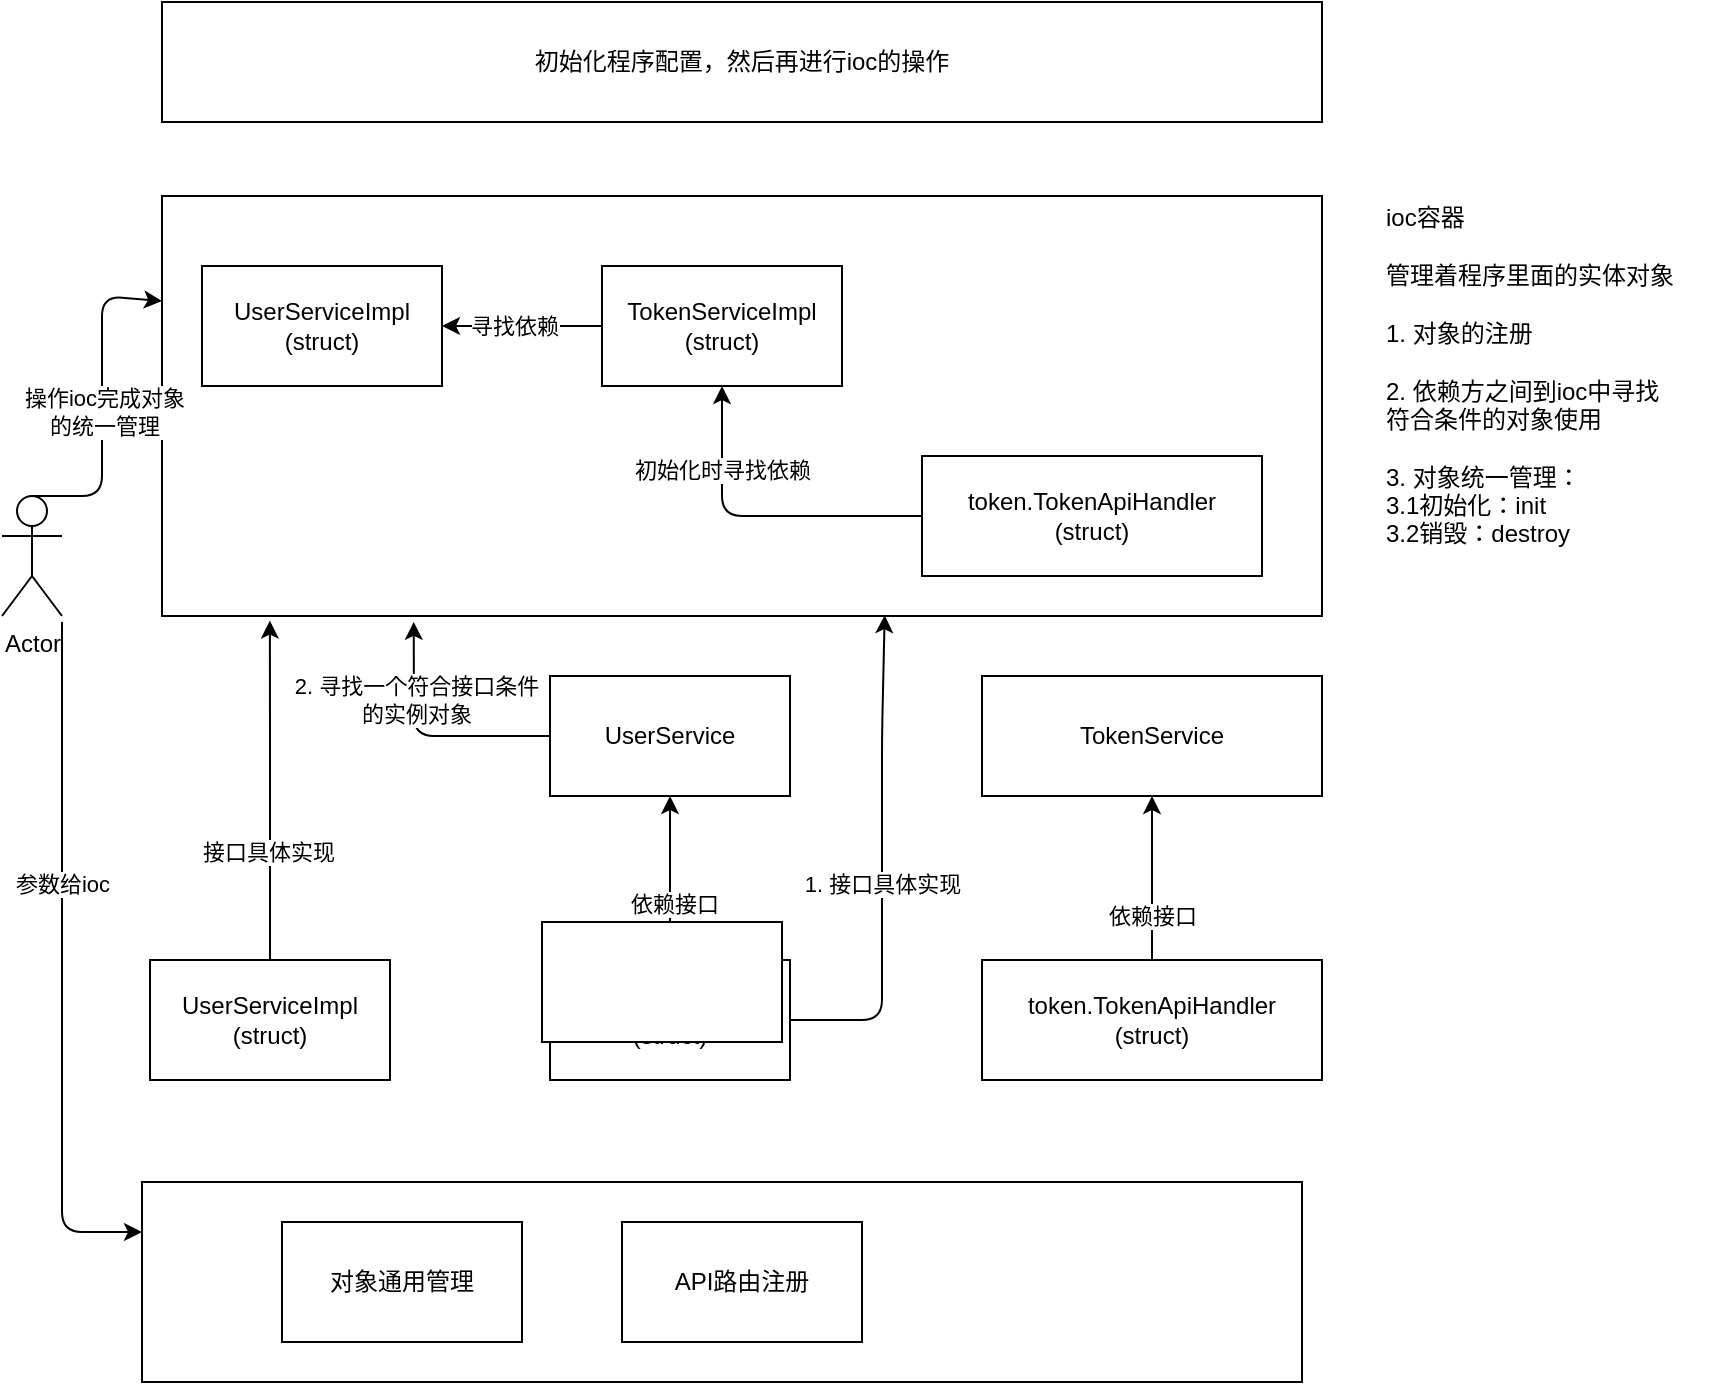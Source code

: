 <mxfile>
    <diagram id="UriLThxnHLhmcV7P4icS" name="Page-1">
        <mxGraphModel dx="523" dy="434" grid="1" gridSize="10" guides="1" tooltips="1" connect="1" arrows="1" fold="1" page="1" pageScale="1" pageWidth="1169" pageHeight="827" math="0" shadow="0">
            <root>
                <mxCell id="0"/>
                <mxCell id="1" parent="0"/>
                <mxCell id="3" value="token.TokenApiHandler&lt;br&gt;(struct)" style="rounded=0;whiteSpace=wrap;html=1;" parent="1" vertex="1">
                    <mxGeometry x="520" y="599" width="170" height="60" as="geometry"/>
                </mxCell>
                <mxCell id="4" value="TokenServiceImpl&lt;br&gt;(struct)" style="rounded=0;whiteSpace=wrap;html=1;" parent="1" vertex="1">
                    <mxGeometry x="304" y="599" width="120" height="60" as="geometry"/>
                </mxCell>
                <mxCell id="5" value="UserServiceImpl&lt;br&gt;(struct)" style="rounded=0;whiteSpace=wrap;html=1;" parent="1" vertex="1">
                    <mxGeometry x="104" y="599" width="120" height="60" as="geometry"/>
                </mxCell>
                <mxCell id="8" value="UserService" style="rounded=0;whiteSpace=wrap;html=1;" parent="1" vertex="1">
                    <mxGeometry x="304" y="457" width="120" height="60" as="geometry"/>
                </mxCell>
                <mxCell id="9" value="TokenService" style="rounded=0;whiteSpace=wrap;html=1;" parent="1" vertex="1">
                    <mxGeometry x="520" y="457" width="170" height="60" as="geometry"/>
                </mxCell>
                <mxCell id="10" value="" style="endArrow=classic;html=1;entryX=0.093;entryY=1.011;entryDx=0;entryDy=0;exitX=0.5;exitY=0;exitDx=0;exitDy=0;entryPerimeter=0;" parent="1" source="5" target="18" edge="1">
                    <mxGeometry width="50" height="50" relative="1" as="geometry">
                        <mxPoint x="310" y="527" as="sourcePoint"/>
                        <mxPoint x="360" y="477" as="targetPoint"/>
                        <Array as="points">
                            <mxPoint x="164" y="487"/>
                        </Array>
                    </mxGeometry>
                </mxCell>
                <mxCell id="17" value="接口具体实现" style="edgeLabel;html=1;align=center;verticalAlign=middle;resizable=0;points=[];" parent="10" vertex="1" connectable="0">
                    <mxGeometry x="-0.357" y="1" relative="1" as="geometry">
                        <mxPoint as="offset"/>
                    </mxGeometry>
                </mxCell>
                <mxCell id="11" value="" style="endArrow=classic;html=1;entryX=0.5;entryY=1;entryDx=0;entryDy=0;" parent="1" source="4" target="8" edge="1">
                    <mxGeometry width="50" height="50" relative="1" as="geometry">
                        <mxPoint x="360" y="597" as="sourcePoint"/>
                        <mxPoint x="360" y="477" as="targetPoint"/>
                    </mxGeometry>
                </mxCell>
                <mxCell id="14" value="依赖接口" style="edgeLabel;html=1;align=center;verticalAlign=middle;resizable=0;points=[];" parent="11" vertex="1" connectable="0">
                    <mxGeometry x="-0.317" y="-2" relative="1" as="geometry">
                        <mxPoint as="offset"/>
                    </mxGeometry>
                </mxCell>
                <mxCell id="12" value="" style="endArrow=classic;html=1;entryX=0.5;entryY=1;entryDx=0;entryDy=0;exitX=0.5;exitY=0;exitDx=0;exitDy=0;" parent="1" source="3" target="9" edge="1">
                    <mxGeometry width="50" height="50" relative="1" as="geometry">
                        <mxPoint x="440" y="527" as="sourcePoint"/>
                        <mxPoint x="490" y="477" as="targetPoint"/>
                    </mxGeometry>
                </mxCell>
                <mxCell id="15" value="依赖接口" style="edgeLabel;html=1;align=center;verticalAlign=middle;resizable=0;points=[];" parent="12" vertex="1" connectable="0">
                    <mxGeometry x="-0.512" relative="1" as="geometry">
                        <mxPoint y="-2" as="offset"/>
                    </mxGeometry>
                </mxCell>
                <mxCell id="13" value="" style="endArrow=classic;html=1;exitX=1;exitY=0.5;exitDx=0;exitDy=0;entryX=0.623;entryY=0.998;entryDx=0;entryDy=0;entryPerimeter=0;" parent="1" source="4" target="18" edge="1">
                    <mxGeometry width="50" height="50" relative="1" as="geometry">
                        <mxPoint x="440" y="527" as="sourcePoint"/>
                        <mxPoint x="490" y="477" as="targetPoint"/>
                        <Array as="points">
                            <mxPoint x="470" y="629"/>
                            <mxPoint x="470" y="487"/>
                        </Array>
                    </mxGeometry>
                </mxCell>
                <mxCell id="16" value="1. 接口具体实现" style="edgeLabel;html=1;align=center;verticalAlign=middle;resizable=0;points=[];" parent="13" vertex="1" connectable="0">
                    <mxGeometry x="0.101" y="-1" relative="1" as="geometry">
                        <mxPoint x="-1" y="23" as="offset"/>
                    </mxGeometry>
                </mxCell>
                <mxCell id="18" value="" style="rounded=0;whiteSpace=wrap;html=1;" parent="1" vertex="1">
                    <mxGeometry x="110" y="217" width="580" height="210" as="geometry"/>
                </mxCell>
                <mxCell id="19" value="TokenServiceImpl&lt;br&gt;(struct)" style="rounded=0;whiteSpace=wrap;html=1;" parent="1" vertex="1">
                    <mxGeometry x="330" y="252" width="120" height="60" as="geometry"/>
                </mxCell>
                <mxCell id="20" value="UserServiceImpl&lt;br&gt;(struct)" style="rounded=0;whiteSpace=wrap;html=1;" parent="1" vertex="1">
                    <mxGeometry x="130" y="252" width="120" height="60" as="geometry"/>
                </mxCell>
                <mxCell id="21" value="ioc容器&lt;br&gt;&lt;br&gt;管理着程序里面的实体对象&lt;br&gt;&lt;br&gt;1. 对象的注册&lt;br&gt;&lt;br&gt;2. 依赖方之间到ioc中寻找&lt;br&gt;符合条件的对象使用&lt;br&gt;&lt;br&gt;3. 对象统一管理：&lt;br&gt;3.1初始化：init&lt;br&gt;3.2销毁：destroy" style="text;html=1;align=left;verticalAlign=middle;resizable=0;points=[];autosize=1;strokeColor=none;fillColor=none;" parent="1" vertex="1">
                    <mxGeometry x="720" y="212" width="170" height="190" as="geometry"/>
                </mxCell>
                <mxCell id="22" value="" style="endArrow=classic;html=1;entryX=0.217;entryY=1.014;entryDx=0;entryDy=0;entryPerimeter=0;exitX=0;exitY=0.5;exitDx=0;exitDy=0;" parent="1" source="8" target="18" edge="1">
                    <mxGeometry width="50" height="50" relative="1" as="geometry">
                        <mxPoint x="340" y="537" as="sourcePoint"/>
                        <mxPoint x="390" y="487" as="targetPoint"/>
                        <Array as="points">
                            <mxPoint x="236" y="487"/>
                        </Array>
                    </mxGeometry>
                </mxCell>
                <mxCell id="23" value="2. 寻找一个符合接口条件&lt;br&gt;的实例对象" style="edgeLabel;html=1;align=center;verticalAlign=middle;resizable=0;points=[];" parent="22" vertex="1" connectable="0">
                    <mxGeometry x="0.381" y="-1" relative="1" as="geometry">
                        <mxPoint as="offset"/>
                    </mxGeometry>
                </mxCell>
                <mxCell id="24" value="token.TokenApiHandler&lt;br&gt;(struct)" style="rounded=0;whiteSpace=wrap;html=1;" parent="1" vertex="1">
                    <mxGeometry x="490" y="347" width="170" height="60" as="geometry"/>
                </mxCell>
                <mxCell id="25" value="" style="endArrow=classic;html=1;entryX=0.5;entryY=1;entryDx=0;entryDy=0;exitX=0;exitY=0.5;exitDx=0;exitDy=0;" parent="1" source="24" target="19" edge="1">
                    <mxGeometry width="50" height="50" relative="1" as="geometry">
                        <mxPoint x="410" y="507" as="sourcePoint"/>
                        <mxPoint x="460" y="457" as="targetPoint"/>
                        <Array as="points">
                            <mxPoint x="390" y="377"/>
                        </Array>
                    </mxGeometry>
                </mxCell>
                <mxCell id="26" value="初始化时寻找依赖" style="edgeLabel;html=1;align=center;verticalAlign=middle;resizable=0;points=[];" parent="25" vertex="1" connectable="0">
                    <mxGeometry x="0.495" relative="1" as="geometry">
                        <mxPoint as="offset"/>
                    </mxGeometry>
                </mxCell>
                <mxCell id="27" value="" style="endArrow=classic;html=1;entryX=1;entryY=0.5;entryDx=0;entryDy=0;exitX=0;exitY=0.5;exitDx=0;exitDy=0;" parent="1" source="19" target="20" edge="1">
                    <mxGeometry width="50" height="50" relative="1" as="geometry">
                        <mxPoint x="260" y="377" as="sourcePoint"/>
                        <mxPoint x="310" y="327" as="targetPoint"/>
                    </mxGeometry>
                </mxCell>
                <mxCell id="28" value="寻找依赖" style="edgeLabel;html=1;align=center;verticalAlign=middle;resizable=0;points=[];" parent="27" vertex="1" connectable="0">
                    <mxGeometry x="0.4" y="1" relative="1" as="geometry">
                        <mxPoint x="12" y="-1" as="offset"/>
                    </mxGeometry>
                </mxCell>
                <mxCell id="29" value="Actor" style="shape=umlActor;verticalLabelPosition=bottom;verticalAlign=top;html=1;outlineConnect=0;" vertex="1" parent="1">
                    <mxGeometry x="30" y="367" width="30" height="60" as="geometry"/>
                </mxCell>
                <mxCell id="30" value="" style="endArrow=classic;html=1;entryX=0;entryY=0.25;entryDx=0;entryDy=0;exitX=0.5;exitY=0;exitDx=0;exitDy=0;exitPerimeter=0;" edge="1" parent="1" source="29" target="18">
                    <mxGeometry width="50" height="50" relative="1" as="geometry">
                        <mxPoint x="30" y="347" as="sourcePoint"/>
                        <mxPoint x="80" y="297" as="targetPoint"/>
                        <Array as="points">
                            <mxPoint x="80" y="367"/>
                            <mxPoint x="80" y="267"/>
                        </Array>
                    </mxGeometry>
                </mxCell>
                <mxCell id="31" value="操作ioc完成对象&lt;br&gt;的统一管理" style="edgeLabel;html=1;align=center;verticalAlign=middle;resizable=0;points=[];" vertex="1" connectable="0" parent="30">
                    <mxGeometry x="-0.531" y="-1" relative="1" as="geometry">
                        <mxPoint y="-39" as="offset"/>
                    </mxGeometry>
                </mxCell>
                <mxCell id="32" value="初始化程序配置，然后再进行ioc的操作" style="rounded=0;whiteSpace=wrap;html=1;" vertex="1" parent="1">
                    <mxGeometry x="110" y="120" width="580" height="60" as="geometry"/>
                </mxCell>
                <mxCell id="33" value="" style="rounded=0;whiteSpace=wrap;html=1;" vertex="1" parent="1">
                    <mxGeometry x="100" y="710" width="580" height="100" as="geometry"/>
                </mxCell>
                <mxCell id="34" value="" style="endArrow=classic;html=1;entryX=0;entryY=0.25;entryDx=0;entryDy=0;" edge="1" parent="1" target="33">
                    <mxGeometry width="50" height="50" relative="1" as="geometry">
                        <mxPoint x="60" y="430" as="sourcePoint"/>
                        <mxPoint x="130" y="480" as="targetPoint"/>
                        <Array as="points">
                            <mxPoint x="60" y="735"/>
                        </Array>
                    </mxGeometry>
                </mxCell>
                <mxCell id="35" value="参数给ioc" style="edgeLabel;html=1;align=center;verticalAlign=middle;resizable=0;points=[];" vertex="1" connectable="0" parent="34">
                    <mxGeometry x="-0.241" relative="1" as="geometry">
                        <mxPoint as="offset"/>
                    </mxGeometry>
                </mxCell>
                <mxCell id="36" value="对象通用管理" style="rounded=0;whiteSpace=wrap;html=1;" vertex="1" parent="1">
                    <mxGeometry x="170" y="730" width="120" height="60" as="geometry"/>
                </mxCell>
                <mxCell id="37" value="" style="rounded=0;whiteSpace=wrap;html=1;" vertex="1" parent="1">
                    <mxGeometry x="300" y="580" width="120" height="60" as="geometry"/>
                </mxCell>
                <mxCell id="38" value="API路由注册" style="rounded=0;whiteSpace=wrap;html=1;" vertex="1" parent="1">
                    <mxGeometry x="340" y="730" width="120" height="60" as="geometry"/>
                </mxCell>
            </root>
        </mxGraphModel>
    </diagram>
</mxfile>
